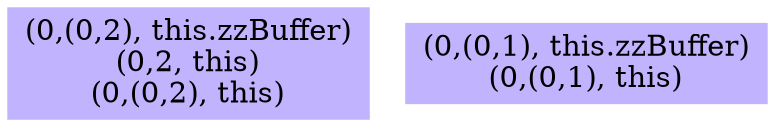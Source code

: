 digraph { 
45 [shape=box,style=filled,color=".7 .3 1.0",label="(0,(0,2), this.zzBuffer)\n(0,2, this)\n(0,(0,2), this)"];
46 [shape=box,style=filled,color=".7 .3 1.0",label="(0,(0,1), this.zzBuffer)\n(0,(0,1), this)"];
}